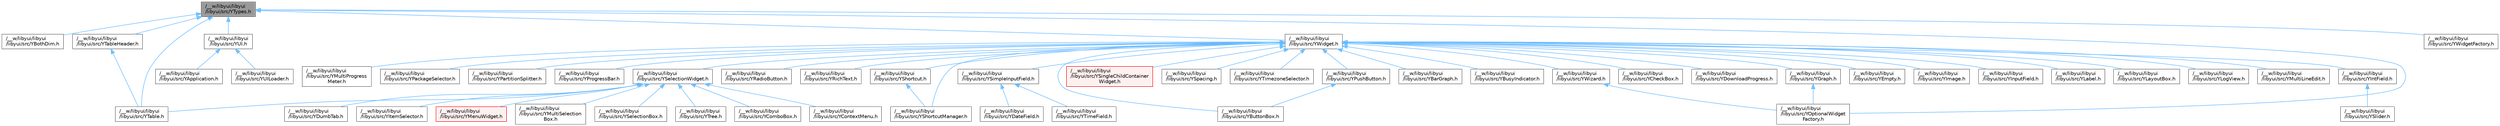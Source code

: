 digraph "/__w/libyui/libyui/libyui/src/YTypes.h"
{
 // LATEX_PDF_SIZE
  bgcolor="transparent";
  edge [fontname=Helvetica,fontsize=10,labelfontname=Helvetica,labelfontsize=10];
  node [fontname=Helvetica,fontsize=10,shape=box,height=0.2,width=0.4];
  Node1 [id="Node000001",label="/__w/libyui/libyui\l/libyui/src/YTypes.h",height=0.2,width=0.4,color="gray40", fillcolor="grey60", style="filled", fontcolor="black",tooltip=" "];
  Node1 -> Node2 [id="edge1_Node000001_Node000002",dir="back",color="steelblue1",style="solid",tooltip=" "];
  Node2 [id="Node000002",label="/__w/libyui/libyui\l/libyui/src/YBothDim.h",height=0.2,width=0.4,color="grey40", fillcolor="white", style="filled",URL="$YBothDim_8h_source.html",tooltip=" "];
  Node1 -> Node3 [id="edge2_Node000001_Node000003",dir="back",color="steelblue1",style="solid",tooltip=" "];
  Node3 [id="Node000003",label="/__w/libyui/libyui\l/libyui/src/YOptionalWidget\lFactory.h",height=0.2,width=0.4,color="grey40", fillcolor="white", style="filled",URL="$YOptionalWidgetFactory_8h_source.html",tooltip=" "];
  Node1 -> Node4 [id="edge3_Node000001_Node000004",dir="back",color="steelblue1",style="solid",tooltip=" "];
  Node4 [id="Node000004",label="/__w/libyui/libyui\l/libyui/src/YTable.h",height=0.2,width=0.4,color="grey40", fillcolor="white", style="filled",URL="$YTable_8h_source.html",tooltip=" "];
  Node1 -> Node5 [id="edge4_Node000001_Node000005",dir="back",color="steelblue1",style="solid",tooltip=" "];
  Node5 [id="Node000005",label="/__w/libyui/libyui\l/libyui/src/YTableHeader.h",height=0.2,width=0.4,color="grey40", fillcolor="white", style="filled",URL="$YTableHeader_8h_source.html",tooltip=" "];
  Node5 -> Node4 [id="edge5_Node000005_Node000004",dir="back",color="steelblue1",style="solid",tooltip=" "];
  Node1 -> Node6 [id="edge6_Node000001_Node000006",dir="back",color="steelblue1",style="solid",tooltip=" "];
  Node6 [id="Node000006",label="/__w/libyui/libyui\l/libyui/src/YUI.h",height=0.2,width=0.4,color="grey40", fillcolor="white", style="filled",URL="$YUI_8h_source.html",tooltip=" "];
  Node6 -> Node7 [id="edge7_Node000006_Node000007",dir="back",color="steelblue1",style="solid",tooltip=" "];
  Node7 [id="Node000007",label="/__w/libyui/libyui\l/libyui/src/YApplication.h",height=0.2,width=0.4,color="grey40", fillcolor="white", style="filled",URL="$YApplication_8h_source.html",tooltip=" "];
  Node6 -> Node8 [id="edge8_Node000006_Node000008",dir="back",color="steelblue1",style="solid",tooltip=" "];
  Node8 [id="Node000008",label="/__w/libyui/libyui\l/libyui/src/YUILoader.h",height=0.2,width=0.4,color="grey40", fillcolor="white", style="filled",URL="$YUILoader_8h_source.html",tooltip=" "];
  Node1 -> Node9 [id="edge9_Node000001_Node000009",dir="back",color="steelblue1",style="solid",tooltip=" "];
  Node9 [id="Node000009",label="/__w/libyui/libyui\l/libyui/src/YWidget.h",height=0.2,width=0.4,color="grey40", fillcolor="white", style="filled",URL="$YWidget_8h_source.html",tooltip=" "];
  Node9 -> Node10 [id="edge10_Node000009_Node000010",dir="back",color="steelblue1",style="solid",tooltip=" "];
  Node10 [id="Node000010",label="/__w/libyui/libyui\l/libyui/src/YBarGraph.h",height=0.2,width=0.4,color="grey40", fillcolor="white", style="filled",URL="$YBarGraph_8h_source.html",tooltip=" "];
  Node9 -> Node11 [id="edge11_Node000009_Node000011",dir="back",color="steelblue1",style="solid",tooltip=" "];
  Node11 [id="Node000011",label="/__w/libyui/libyui\l/libyui/src/YBusyIndicator.h",height=0.2,width=0.4,color="grey40", fillcolor="white", style="filled",URL="$YBusyIndicator_8h_source.html",tooltip=" "];
  Node9 -> Node12 [id="edge12_Node000009_Node000012",dir="back",color="steelblue1",style="solid",tooltip=" "];
  Node12 [id="Node000012",label="/__w/libyui/libyui\l/libyui/src/YButtonBox.h",height=0.2,width=0.4,color="grey40", fillcolor="white", style="filled",URL="$YButtonBox_8h_source.html",tooltip=" "];
  Node9 -> Node13 [id="edge13_Node000009_Node000013",dir="back",color="steelblue1",style="solid",tooltip=" "];
  Node13 [id="Node000013",label="/__w/libyui/libyui\l/libyui/src/YCheckBox.h",height=0.2,width=0.4,color="grey40", fillcolor="white", style="filled",URL="$YCheckBox_8h_source.html",tooltip=" "];
  Node9 -> Node14 [id="edge14_Node000009_Node000014",dir="back",color="steelblue1",style="solid",tooltip=" "];
  Node14 [id="Node000014",label="/__w/libyui/libyui\l/libyui/src/YDownloadProgress.h",height=0.2,width=0.4,color="grey40", fillcolor="white", style="filled",URL="$YDownloadProgress_8h_source.html",tooltip=" "];
  Node9 -> Node15 [id="edge15_Node000009_Node000015",dir="back",color="steelblue1",style="solid",tooltip=" "];
  Node15 [id="Node000015",label="/__w/libyui/libyui\l/libyui/src/YEmpty.h",height=0.2,width=0.4,color="grey40", fillcolor="white", style="filled",URL="$YEmpty_8h_source.html",tooltip=" "];
  Node9 -> Node16 [id="edge16_Node000009_Node000016",dir="back",color="steelblue1",style="solid",tooltip=" "];
  Node16 [id="Node000016",label="/__w/libyui/libyui\l/libyui/src/YGraph.h",height=0.2,width=0.4,color="grey40", fillcolor="white", style="filled",URL="$YGraph_8h_source.html",tooltip=" "];
  Node16 -> Node3 [id="edge17_Node000016_Node000003",dir="back",color="steelblue1",style="solid",tooltip=" "];
  Node9 -> Node17 [id="edge18_Node000009_Node000017",dir="back",color="steelblue1",style="solid",tooltip=" "];
  Node17 [id="Node000017",label="/__w/libyui/libyui\l/libyui/src/YImage.h",height=0.2,width=0.4,color="grey40", fillcolor="white", style="filled",URL="$YImage_8h_source.html",tooltip=" "];
  Node9 -> Node18 [id="edge19_Node000009_Node000018",dir="back",color="steelblue1",style="solid",tooltip=" "];
  Node18 [id="Node000018",label="/__w/libyui/libyui\l/libyui/src/YInputField.h",height=0.2,width=0.4,color="grey40", fillcolor="white", style="filled",URL="$YInputField_8h_source.html",tooltip=" "];
  Node9 -> Node19 [id="edge20_Node000009_Node000019",dir="back",color="steelblue1",style="solid",tooltip=" "];
  Node19 [id="Node000019",label="/__w/libyui/libyui\l/libyui/src/YIntField.h",height=0.2,width=0.4,color="grey40", fillcolor="white", style="filled",URL="$YIntField_8h_source.html",tooltip=" "];
  Node19 -> Node20 [id="edge21_Node000019_Node000020",dir="back",color="steelblue1",style="solid",tooltip=" "];
  Node20 [id="Node000020",label="/__w/libyui/libyui\l/libyui/src/YSlider.h",height=0.2,width=0.4,color="grey40", fillcolor="white", style="filled",URL="$YSlider_8h_source.html",tooltip=" "];
  Node9 -> Node21 [id="edge22_Node000009_Node000021",dir="back",color="steelblue1",style="solid",tooltip=" "];
  Node21 [id="Node000021",label="/__w/libyui/libyui\l/libyui/src/YLabel.h",height=0.2,width=0.4,color="grey40", fillcolor="white", style="filled",URL="$YLabel_8h_source.html",tooltip=" "];
  Node9 -> Node22 [id="edge23_Node000009_Node000022",dir="back",color="steelblue1",style="solid",tooltip=" "];
  Node22 [id="Node000022",label="/__w/libyui/libyui\l/libyui/src/YLayoutBox.h",height=0.2,width=0.4,color="grey40", fillcolor="white", style="filled",URL="$YLayoutBox_8h_source.html",tooltip=" "];
  Node9 -> Node23 [id="edge24_Node000009_Node000023",dir="back",color="steelblue1",style="solid",tooltip=" "];
  Node23 [id="Node000023",label="/__w/libyui/libyui\l/libyui/src/YLogView.h",height=0.2,width=0.4,color="grey40", fillcolor="white", style="filled",URL="$YLogView_8h_source.html",tooltip=" "];
  Node9 -> Node24 [id="edge25_Node000009_Node000024",dir="back",color="steelblue1",style="solid",tooltip=" "];
  Node24 [id="Node000024",label="/__w/libyui/libyui\l/libyui/src/YMultiLineEdit.h",height=0.2,width=0.4,color="grey40", fillcolor="white", style="filled",URL="$YMultiLineEdit_8h_source.html",tooltip=" "];
  Node9 -> Node25 [id="edge26_Node000009_Node000025",dir="back",color="steelblue1",style="solid",tooltip=" "];
  Node25 [id="Node000025",label="/__w/libyui/libyui\l/libyui/src/YMultiProgress\lMeter.h",height=0.2,width=0.4,color="grey40", fillcolor="white", style="filled",URL="$YMultiProgressMeter_8h_source.html",tooltip=" "];
  Node9 -> Node26 [id="edge27_Node000009_Node000026",dir="back",color="steelblue1",style="solid",tooltip=" "];
  Node26 [id="Node000026",label="/__w/libyui/libyui\l/libyui/src/YPackageSelector.h",height=0.2,width=0.4,color="grey40", fillcolor="white", style="filled",URL="$YPackageSelector_8h_source.html",tooltip=" "];
  Node9 -> Node27 [id="edge28_Node000009_Node000027",dir="back",color="steelblue1",style="solid",tooltip=" "];
  Node27 [id="Node000027",label="/__w/libyui/libyui\l/libyui/src/YPartitionSplitter.h",height=0.2,width=0.4,color="grey40", fillcolor="white", style="filled",URL="$YPartitionSplitter_8h_source.html",tooltip=" "];
  Node9 -> Node28 [id="edge29_Node000009_Node000028",dir="back",color="steelblue1",style="solid",tooltip=" "];
  Node28 [id="Node000028",label="/__w/libyui/libyui\l/libyui/src/YProgressBar.h",height=0.2,width=0.4,color="grey40", fillcolor="white", style="filled",URL="$YProgressBar_8h_source.html",tooltip=" "];
  Node9 -> Node29 [id="edge30_Node000009_Node000029",dir="back",color="steelblue1",style="solid",tooltip=" "];
  Node29 [id="Node000029",label="/__w/libyui/libyui\l/libyui/src/YPushButton.h",height=0.2,width=0.4,color="grey40", fillcolor="white", style="filled",URL="$YPushButton_8h_source.html",tooltip=" "];
  Node29 -> Node12 [id="edge31_Node000029_Node000012",dir="back",color="steelblue1",style="solid",tooltip=" "];
  Node9 -> Node30 [id="edge32_Node000009_Node000030",dir="back",color="steelblue1",style="solid",tooltip=" "];
  Node30 [id="Node000030",label="/__w/libyui/libyui\l/libyui/src/YRadioButton.h",height=0.2,width=0.4,color="grey40", fillcolor="white", style="filled",URL="$YRadioButton_8h_source.html",tooltip=" "];
  Node9 -> Node31 [id="edge33_Node000009_Node000031",dir="back",color="steelblue1",style="solid",tooltip=" "];
  Node31 [id="Node000031",label="/__w/libyui/libyui\l/libyui/src/YRichText.h",height=0.2,width=0.4,color="grey40", fillcolor="white", style="filled",URL="$YRichText_8h_source.html",tooltip=" "];
  Node9 -> Node32 [id="edge34_Node000009_Node000032",dir="back",color="steelblue1",style="solid",tooltip=" "];
  Node32 [id="Node000032",label="/__w/libyui/libyui\l/libyui/src/YSelectionWidget.h",height=0.2,width=0.4,color="grey40", fillcolor="white", style="filled",URL="$YSelectionWidget_8h_source.html",tooltip=" "];
  Node32 -> Node33 [id="edge35_Node000032_Node000033",dir="back",color="steelblue1",style="solid",tooltip=" "];
  Node33 [id="Node000033",label="/__w/libyui/libyui\l/libyui/src/YComboBox.h",height=0.2,width=0.4,color="grey40", fillcolor="white", style="filled",URL="$YComboBox_8h_source.html",tooltip=" "];
  Node32 -> Node34 [id="edge36_Node000032_Node000034",dir="back",color="steelblue1",style="solid",tooltip=" "];
  Node34 [id="Node000034",label="/__w/libyui/libyui\l/libyui/src/YContextMenu.h",height=0.2,width=0.4,color="grey40", fillcolor="white", style="filled",URL="$YContextMenu_8h_source.html",tooltip=" "];
  Node32 -> Node35 [id="edge37_Node000032_Node000035",dir="back",color="steelblue1",style="solid",tooltip=" "];
  Node35 [id="Node000035",label="/__w/libyui/libyui\l/libyui/src/YDumbTab.h",height=0.2,width=0.4,color="grey40", fillcolor="white", style="filled",URL="$YDumbTab_8h_source.html",tooltip=" "];
  Node32 -> Node36 [id="edge38_Node000032_Node000036",dir="back",color="steelblue1",style="solid",tooltip=" "];
  Node36 [id="Node000036",label="/__w/libyui/libyui\l/libyui/src/YItemSelector.h",height=0.2,width=0.4,color="grey40", fillcolor="white", style="filled",URL="$YItemSelector_8h_source.html",tooltip=" "];
  Node32 -> Node37 [id="edge39_Node000032_Node000037",dir="back",color="steelblue1",style="solid",tooltip=" "];
  Node37 [id="Node000037",label="/__w/libyui/libyui\l/libyui/src/YMenuWidget.h",height=0.2,width=0.4,color="red", fillcolor="#FFF0F0", style="filled",URL="$YMenuWidget_8h_source.html",tooltip=" "];
  Node32 -> Node40 [id="edge40_Node000032_Node000040",dir="back",color="steelblue1",style="solid",tooltip=" "];
  Node40 [id="Node000040",label="/__w/libyui/libyui\l/libyui/src/YMultiSelection\lBox.h",height=0.2,width=0.4,color="grey40", fillcolor="white", style="filled",URL="$YMultiSelectionBox_8h_source.html",tooltip=" "];
  Node32 -> Node41 [id="edge41_Node000032_Node000041",dir="back",color="steelblue1",style="solid",tooltip=" "];
  Node41 [id="Node000041",label="/__w/libyui/libyui\l/libyui/src/YSelectionBox.h",height=0.2,width=0.4,color="grey40", fillcolor="white", style="filled",URL="$YSelectionBox_8h_source.html",tooltip=" "];
  Node32 -> Node4 [id="edge42_Node000032_Node000004",dir="back",color="steelblue1",style="solid",tooltip=" "];
  Node32 -> Node42 [id="edge43_Node000032_Node000042",dir="back",color="steelblue1",style="solid",tooltip=" "];
  Node42 [id="Node000042",label="/__w/libyui/libyui\l/libyui/src/YTree.h",height=0.2,width=0.4,color="grey40", fillcolor="white", style="filled",URL="$YTree_8h_source.html",tooltip=" "];
  Node9 -> Node43 [id="edge44_Node000009_Node000043",dir="back",color="steelblue1",style="solid",tooltip=" "];
  Node43 [id="Node000043",label="/__w/libyui/libyui\l/libyui/src/YShortcut.h",height=0.2,width=0.4,color="grey40", fillcolor="white", style="filled",URL="$YShortcut_8h_source.html",tooltip=" "];
  Node43 -> Node44 [id="edge45_Node000043_Node000044",dir="back",color="steelblue1",style="solid",tooltip=" "];
  Node44 [id="Node000044",label="/__w/libyui/libyui\l/libyui/src/YShortcutManager.h",height=0.2,width=0.4,color="grey40", fillcolor="white", style="filled",URL="$YShortcutManager_8h_source.html",tooltip=" "];
  Node9 -> Node44 [id="edge46_Node000009_Node000044",dir="back",color="steelblue1",style="solid",tooltip=" "];
  Node9 -> Node45 [id="edge47_Node000009_Node000045",dir="back",color="steelblue1",style="solid",tooltip=" "];
  Node45 [id="Node000045",label="/__w/libyui/libyui\l/libyui/src/YSimpleInputField.h",height=0.2,width=0.4,color="grey40", fillcolor="white", style="filled",URL="$YSimpleInputField_8h_source.html",tooltip=" "];
  Node45 -> Node46 [id="edge48_Node000045_Node000046",dir="back",color="steelblue1",style="solid",tooltip=" "];
  Node46 [id="Node000046",label="/__w/libyui/libyui\l/libyui/src/YDateField.h",height=0.2,width=0.4,color="grey40", fillcolor="white", style="filled",URL="$YDateField_8h_source.html",tooltip=" "];
  Node45 -> Node47 [id="edge49_Node000045_Node000047",dir="back",color="steelblue1",style="solid",tooltip=" "];
  Node47 [id="Node000047",label="/__w/libyui/libyui\l/libyui/src/YTimeField.h",height=0.2,width=0.4,color="grey40", fillcolor="white", style="filled",URL="$YTimeField_8h_source.html",tooltip=" "];
  Node9 -> Node48 [id="edge50_Node000009_Node000048",dir="back",color="steelblue1",style="solid",tooltip=" "];
  Node48 [id="Node000048",label="/__w/libyui/libyui\l/libyui/src/YSingleChildContainer\lWidget.h",height=0.2,width=0.4,color="red", fillcolor="#FFF0F0", style="filled",URL="$YSingleChildContainerWidget_8h_source.html",tooltip=" "];
  Node9 -> Node57 [id="edge51_Node000009_Node000057",dir="back",color="steelblue1",style="solid",tooltip=" "];
  Node57 [id="Node000057",label="/__w/libyui/libyui\l/libyui/src/YSpacing.h",height=0.2,width=0.4,color="grey40", fillcolor="white", style="filled",URL="$YSpacing_8h_source.html",tooltip=" "];
  Node9 -> Node58 [id="edge52_Node000009_Node000058",dir="back",color="steelblue1",style="solid",tooltip=" "];
  Node58 [id="Node000058",label="/__w/libyui/libyui\l/libyui/src/YTimezoneSelector.h",height=0.2,width=0.4,color="grey40", fillcolor="white", style="filled",URL="$YTimezoneSelector_8h_source.html",tooltip=" "];
  Node9 -> Node59 [id="edge53_Node000009_Node000059",dir="back",color="steelblue1",style="solid",tooltip=" "];
  Node59 [id="Node000059",label="/__w/libyui/libyui\l/libyui/src/YWizard.h",height=0.2,width=0.4,color="grey40", fillcolor="white", style="filled",URL="$YWizard_8h.html",tooltip=" "];
  Node59 -> Node3 [id="edge54_Node000059_Node000003",dir="back",color="steelblue1",style="solid",tooltip=" "];
  Node1 -> Node60 [id="edge55_Node000001_Node000060",dir="back",color="steelblue1",style="solid",tooltip=" "];
  Node60 [id="Node000060",label="/__w/libyui/libyui\l/libyui/src/YWidgetFactory.h",height=0.2,width=0.4,color="grey40", fillcolor="white", style="filled",URL="$YWidgetFactory_8h_source.html",tooltip=" "];
}
